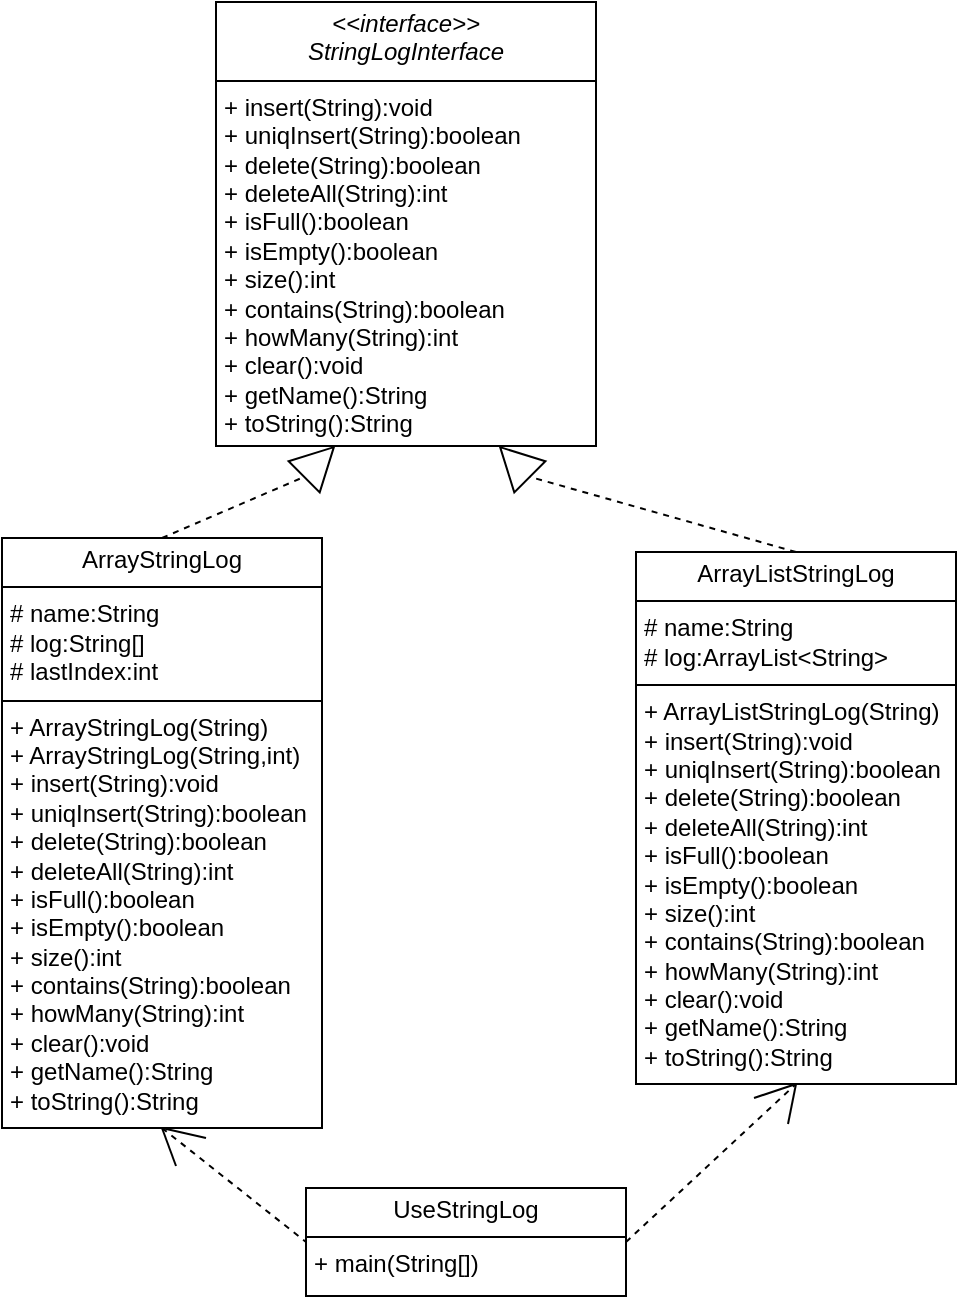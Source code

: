 <mxfile version="28.1.2">
  <diagram name="Page-1" id="6m5RRDON32ZwVFbo6yr2">
    <mxGraphModel dx="1189" dy="625" grid="0" gridSize="10" guides="1" tooltips="1" connect="1" arrows="1" fold="1" page="1" pageScale="1" pageWidth="850" pageHeight="1100" math="0" shadow="0">
      <root>
        <mxCell id="0" />
        <mxCell id="1" parent="0" />
        <mxCell id="w7Cvv4oMEWKj5pIwLbhx-1" value="&lt;p style=&quot;margin:0px;margin-top:4px;text-align:center;&quot;&gt;&lt;i&gt;&amp;lt;&amp;lt;interface&amp;gt;&amp;gt;&lt;/i&gt;&lt;br&gt;&lt;i&gt;StringLogInterface&lt;/i&gt;&lt;/p&gt;&lt;hr size=&quot;1&quot; style=&quot;border-style:solid;&quot;&gt;&lt;p style=&quot;margin:0px;margin-left:4px;&quot;&gt;+ insert(String):void&amp;nbsp;&lt;/p&gt;&lt;p style=&quot;margin:0px;margin-left:4px;&quot;&gt;+ uniqInsert(String):boolean&lt;/p&gt;&lt;p style=&quot;margin:0px;margin-left:4px;&quot;&gt;+ delete(String):boolean&lt;/p&gt;&lt;p style=&quot;margin:0px;margin-left:4px;&quot;&gt;+ deleteAll(String):int&lt;/p&gt;&lt;p style=&quot;margin:0px;margin-left:4px;&quot;&gt;+ isFull():boolean&lt;/p&gt;&lt;p style=&quot;margin:0px;margin-left:4px;&quot;&gt;+ isEmpty():boolean&lt;/p&gt;&lt;p style=&quot;margin:0px;margin-left:4px;&quot;&gt;+ size():int&lt;/p&gt;&lt;p style=&quot;margin:0px;margin-left:4px;&quot;&gt;+ contains(String):boolean&lt;/p&gt;&lt;p style=&quot;margin:0px;margin-left:4px;&quot;&gt;+ howMany(String):int&lt;/p&gt;&lt;p style=&quot;margin:0px;margin-left:4px;&quot;&gt;+ clear():void&lt;/p&gt;&lt;p style=&quot;margin:0px;margin-left:4px;&quot;&gt;+ getName():String&lt;/p&gt;&lt;p style=&quot;margin:0px;margin-left:4px;&quot;&gt;+ toString():String&amp;nbsp;&lt;/p&gt;" style="verticalAlign=top;align=left;overflow=fill;html=1;whiteSpace=wrap;" vertex="1" parent="1">
          <mxGeometry x="186" y="25" width="190" height="222" as="geometry" />
        </mxCell>
        <mxCell id="w7Cvv4oMEWKj5pIwLbhx-2" value="&lt;p style=&quot;margin:0px;margin-top:4px;text-align:center;&quot;&gt;ArrayStringLog&lt;/p&gt;&lt;hr size=&quot;1&quot; style=&quot;border-style:solid;&quot;&gt;&lt;p style=&quot;margin:0px;margin-left:4px;&quot;&gt;# name:String&amp;nbsp;&lt;/p&gt;&lt;p style=&quot;margin:0px;margin-left:4px;&quot;&gt;# log:String[]&lt;/p&gt;&lt;p style=&quot;margin:0px;margin-left:4px;&quot;&gt;# lastIndex:int&lt;/p&gt;&lt;hr size=&quot;1&quot; style=&quot;border-style:solid;&quot;&gt;&lt;p style=&quot;margin:0px;margin-left:4px;&quot;&gt;+ ArrayStringLog(String)&lt;/p&gt;&lt;p style=&quot;margin:0px;margin-left:4px;&quot;&gt;+ ArrayStringLog(String,int)&amp;nbsp; &amp;nbsp; + insert(String):void&lt;/p&gt;&lt;p style=&quot;margin:0px;margin-left:4px;&quot;&gt;+ uniqInsert(String):boolean&lt;/p&gt;&lt;p style=&quot;margin:0px;margin-left:4px;&quot;&gt;+ delete(String):boolean&lt;/p&gt;&lt;p style=&quot;margin:0px;margin-left:4px;&quot;&gt;+ deleteAll(String):int&lt;/p&gt;&lt;p style=&quot;margin:0px;margin-left:4px;&quot;&gt;+ isFull():boolean&lt;/p&gt;&lt;p style=&quot;margin:0px;margin-left:4px;&quot;&gt;+ isEmpty():boolean&lt;/p&gt;&lt;p style=&quot;margin:0px;margin-left:4px;&quot;&gt;+ size():int&lt;/p&gt;&lt;p style=&quot;margin:0px;margin-left:4px;&quot;&gt;+ contains(String):boolean&lt;/p&gt;&lt;p style=&quot;margin:0px;margin-left:4px;&quot;&gt;+ howMany(String):int&lt;/p&gt;&lt;p style=&quot;margin:0px;margin-left:4px;&quot;&gt;+ clear():void&lt;/p&gt;&lt;p style=&quot;margin:0px;margin-left:4px;&quot;&gt;+ getName():String&lt;/p&gt;&lt;p style=&quot;margin:0px;margin-left:4px;&quot;&gt;+ toString():String&lt;/p&gt;" style="verticalAlign=top;align=left;overflow=fill;html=1;whiteSpace=wrap;" vertex="1" parent="1">
          <mxGeometry x="79" y="293" width="160" height="295" as="geometry" />
        </mxCell>
        <mxCell id="w7Cvv4oMEWKj5pIwLbhx-3" value="&lt;p style=&quot;margin:0px;margin-top:4px;text-align:center;&quot;&gt;ArrayListStringLog&lt;/p&gt;&lt;hr size=&quot;1&quot; style=&quot;border-style:solid;&quot;&gt;&lt;p style=&quot;margin:0px;margin-left:4px;&quot;&gt;# name:String&lt;/p&gt;&lt;p style=&quot;margin:0px;margin-left:4px;&quot;&gt;# log:ArrayList&amp;lt;String&amp;gt;&lt;/p&gt;&lt;hr size=&quot;1&quot; style=&quot;border-style:solid;&quot;&gt;&lt;p style=&quot;margin:0px;margin-left:4px;&quot;&gt;+ ArrayListStringLog(String)&lt;/p&gt;&lt;p style=&quot;margin:0px;margin-left:4px;&quot;&gt;+ insert(String):void&amp;nbsp;&lt;/p&gt;&lt;p style=&quot;margin:0px;margin-left:4px;&quot;&gt;+ uniqInsert(String):boolean&lt;/p&gt;&lt;p style=&quot;margin:0px;margin-left:4px;&quot;&gt;+ delete(String):boolean&lt;/p&gt;&lt;p style=&quot;margin:0px;margin-left:4px;&quot;&gt;+ deleteAll(String):int&lt;/p&gt;&lt;p style=&quot;margin:0px;margin-left:4px;&quot;&gt;+ isFull():boolean&lt;/p&gt;&lt;p style=&quot;margin:0px;margin-left:4px;&quot;&gt;+ isEmpty():boolean&lt;/p&gt;&lt;p style=&quot;margin:0px;margin-left:4px;&quot;&gt;+ size():int&lt;/p&gt;&lt;p style=&quot;margin:0px;margin-left:4px;&quot;&gt;+ contains(String):boolean&amp;nbsp;&lt;/p&gt;&lt;p style=&quot;margin:0px;margin-left:4px;&quot;&gt;+ howMany(String):int&amp;nbsp;&lt;/p&gt;&lt;p style=&quot;margin:0px;margin-left:4px;&quot;&gt;+ clear():void&lt;/p&gt;&lt;p style=&quot;margin:0px;margin-left:4px;&quot;&gt;+ getName():String&lt;/p&gt;&lt;p style=&quot;margin:0px;margin-left:4px;&quot;&gt;+ toString():String&amp;nbsp;&lt;span style=&quot;background-color: transparent; color: light-dark(rgb(0, 0, 0), rgb(255, 255, 255));&quot;&gt;&amp;nbsp; &amp;nbsp;&lt;/span&gt;&lt;/p&gt;" style="verticalAlign=top;align=left;overflow=fill;html=1;whiteSpace=wrap;" vertex="1" parent="1">
          <mxGeometry x="396" y="300" width="160" height="266" as="geometry" />
        </mxCell>
        <mxCell id="w7Cvv4oMEWKj5pIwLbhx-4" value="" style="triangle;whiteSpace=wrap;html=1;rotation=-45;" vertex="1" parent="1">
          <mxGeometry x="227" y="244" width="21" height="22" as="geometry" />
        </mxCell>
        <mxCell id="w7Cvv4oMEWKj5pIwLbhx-5" value="" style="triangle;whiteSpace=wrap;html=1;rotation=-135;" vertex="1" parent="1">
          <mxGeometry x="325" y="244" width="21" height="22" as="geometry" />
        </mxCell>
        <mxCell id="w7Cvv4oMEWKj5pIwLbhx-6" value="" style="endArrow=none;dashed=1;html=1;rounded=0;entryX=0;entryY=0.5;entryDx=0;entryDy=0;exitX=0.5;exitY=0;exitDx=0;exitDy=0;" edge="1" parent="1" source="w7Cvv4oMEWKj5pIwLbhx-2" target="w7Cvv4oMEWKj5pIwLbhx-4">
          <mxGeometry width="50" height="50" relative="1" as="geometry">
            <mxPoint x="262" y="343" as="sourcePoint" />
            <mxPoint x="312" y="293" as="targetPoint" />
          </mxGeometry>
        </mxCell>
        <mxCell id="w7Cvv4oMEWKj5pIwLbhx-7" value="" style="endArrow=none;dashed=1;html=1;rounded=0;entryX=0;entryY=0.5;entryDx=0;entryDy=0;exitX=0.5;exitY=0;exitDx=0;exitDy=0;" edge="1" parent="1" source="w7Cvv4oMEWKj5pIwLbhx-3" target="w7Cvv4oMEWKj5pIwLbhx-5">
          <mxGeometry width="50" height="50" relative="1" as="geometry">
            <mxPoint x="285" y="395" as="sourcePoint" />
            <mxPoint x="335" y="345" as="targetPoint" />
          </mxGeometry>
        </mxCell>
        <mxCell id="w7Cvv4oMEWKj5pIwLbhx-9" value="&lt;p style=&quot;margin:0px;margin-top:4px;text-align:center;&quot;&gt;UseStringLog&lt;/p&gt;&lt;hr size=&quot;1&quot; style=&quot;border-style:solid;&quot;&gt;&lt;p style=&quot;margin:0px;margin-left:4px;&quot;&gt;+ main(String[])&lt;/p&gt;" style="verticalAlign=top;align=left;overflow=fill;html=1;whiteSpace=wrap;" vertex="1" parent="1">
          <mxGeometry x="231" y="618" width="160" height="54" as="geometry" />
        </mxCell>
        <mxCell id="w7Cvv4oMEWKj5pIwLbhx-12" value="" style="endArrow=none;dashed=1;html=1;rounded=0;entryX=0;entryY=0.5;entryDx=0;entryDy=0;exitX=0.5;exitY=1;exitDx=0;exitDy=0;" edge="1" parent="1" source="w7Cvv4oMEWKj5pIwLbhx-2" target="w7Cvv4oMEWKj5pIwLbhx-9">
          <mxGeometry width="50" height="50" relative="1" as="geometry">
            <mxPoint x="216" y="451" as="sourcePoint" />
            <mxPoint x="266" y="401" as="targetPoint" />
          </mxGeometry>
        </mxCell>
        <mxCell id="w7Cvv4oMEWKj5pIwLbhx-13" value="" style="endArrow=none;dashed=1;html=1;rounded=0;entryX=0.5;entryY=1;entryDx=0;entryDy=0;exitX=1;exitY=0.5;exitDx=0;exitDy=0;" edge="1" parent="1" source="w7Cvv4oMEWKj5pIwLbhx-9" target="w7Cvv4oMEWKj5pIwLbhx-3">
          <mxGeometry width="50" height="50" relative="1" as="geometry">
            <mxPoint x="216" y="451" as="sourcePoint" />
            <mxPoint x="266" y="401" as="targetPoint" />
          </mxGeometry>
        </mxCell>
        <mxCell id="w7Cvv4oMEWKj5pIwLbhx-15" value="" style="endArrow=none;html=1;rounded=0;exitX=0.5;exitY=1;exitDx=0;exitDy=0;" edge="1" parent="1" source="w7Cvv4oMEWKj5pIwLbhx-2">
          <mxGeometry width="50" height="50" relative="1" as="geometry">
            <mxPoint x="256" y="533" as="sourcePoint" />
            <mxPoint x="166" y="607" as="targetPoint" />
          </mxGeometry>
        </mxCell>
        <mxCell id="w7Cvv4oMEWKj5pIwLbhx-16" value="" style="endArrow=none;html=1;rounded=0;exitX=0.5;exitY=1;exitDx=0;exitDy=0;" edge="1" parent="1" source="w7Cvv4oMEWKj5pIwLbhx-2">
          <mxGeometry width="50" height="50" relative="1" as="geometry">
            <mxPoint x="333" y="576" as="sourcePoint" />
            <mxPoint x="181" y="593" as="targetPoint" />
          </mxGeometry>
        </mxCell>
        <mxCell id="w7Cvv4oMEWKj5pIwLbhx-17" value="" style="endArrow=none;html=1;rounded=0;exitX=0.5;exitY=1;exitDx=0;exitDy=0;" edge="1" parent="1" source="w7Cvv4oMEWKj5pIwLbhx-3">
          <mxGeometry width="50" height="50" relative="1" as="geometry">
            <mxPoint x="403" y="654" as="sourcePoint" />
            <mxPoint x="472" y="586" as="targetPoint" />
          </mxGeometry>
        </mxCell>
        <mxCell id="w7Cvv4oMEWKj5pIwLbhx-18" value="" style="endArrow=none;html=1;rounded=0;exitX=0.5;exitY=1;exitDx=0;exitDy=0;" edge="1" parent="1" source="w7Cvv4oMEWKj5pIwLbhx-3">
          <mxGeometry width="50" height="50" relative="1" as="geometry">
            <mxPoint x="335" y="599" as="sourcePoint" />
            <mxPoint x="455" y="573" as="targetPoint" />
          </mxGeometry>
        </mxCell>
      </root>
    </mxGraphModel>
  </diagram>
</mxfile>
